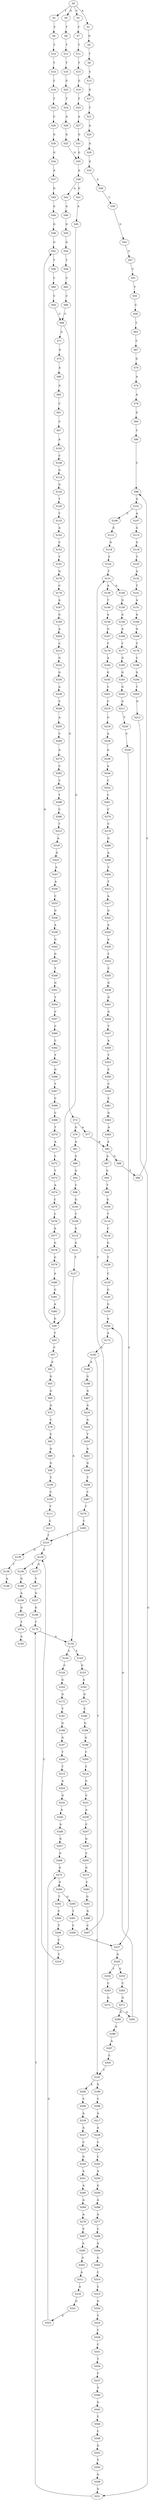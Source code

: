 strict digraph  {
	S0 -> S1 [ label = A ];
	S0 -> S2 [ label = T ];
	S0 -> S3 [ label = C ];
	S0 -> S4 [ label = G ];
	S1 -> S5 [ label = G ];
	S2 -> S6 [ label = C ];
	S3 -> S7 [ label = C ];
	S4 -> S8 [ label = T ];
	S5 -> S9 [ label = T ];
	S6 -> S10 [ label = T ];
	S7 -> S11 [ label = T ];
	S8 -> S12 [ label = T ];
	S9 -> S13 [ label = C ];
	S10 -> S14 [ label = T ];
	S11 -> S15 [ label = T ];
	S12 -> S16 [ label = T ];
	S13 -> S17 [ label = G ];
	S14 -> S18 [ label = C ];
	S15 -> S19 [ label = G ];
	S16 -> S20 [ label = G ];
	S17 -> S21 [ label = T ];
	S18 -> S22 [ label = T ];
	S19 -> S23 [ label = T ];
	S20 -> S24 [ label = T ];
	S21 -> S25 [ label = A ];
	S22 -> S26 [ label = C ];
	S23 -> S27 [ label = A ];
	S24 -> S28 [ label = A ];
	S25 -> S29 [ label = A ];
	S26 -> S30 [ label = G ];
	S27 -> S31 [ label = G ];
	S28 -> S32 [ label = G ];
	S29 -> S33 [ label = G ];
	S30 -> S34 [ label = G ];
	S31 -> S35 [ label = G ];
	S32 -> S35 [ label = G ];
	S33 -> S36 [ label = A ];
	S34 -> S37 [ label = A ];
	S35 -> S38 [ label = A ];
	S36 -> S39 [ label = C ];
	S37 -> S40 [ label = G ];
	S38 -> S41 [ label = G ];
	S38 -> S42 [ label = A ];
	S39 -> S43 [ label = G ];
	S40 -> S44 [ label = A ];
	S41 -> S45 [ label = A ];
	S42 -> S46 [ label = A ];
	S43 -> S47 [ label = G ];
	S44 -> S48 [ label = G ];
	S45 -> S49 [ label = G ];
	S46 -> S50 [ label = G ];
	S47 -> S51 [ label = C ];
	S48 -> S52 [ label = G ];
	S49 -> S53 [ label = T ];
	S49 -> S52 [ label = G ];
	S50 -> S54 [ label = G ];
	S51 -> S55 [ label = T ];
	S52 -> S56 [ label = T ];
	S53 -> S57 [ label = C ];
	S54 -> S58 [ label = T ];
	S55 -> S59 [ label = C ];
	S56 -> S60 [ label = C ];
	S57 -> S61 [ label = A ];
	S58 -> S62 [ label = C ];
	S59 -> S63 [ label = T ];
	S60 -> S64 [ label = C ];
	S61 -> S65 [ label = G ];
	S62 -> S66 [ label = C ];
	S63 -> S67 [ label = C ];
	S64 -> S68 [ label = C ];
	S65 -> S69 [ label = G ];
	S66 -> S68 [ label = C ];
	S67 -> S70 [ label = G ];
	S68 -> S71 [ label = A ];
	S68 -> S72 [ label = G ];
	S69 -> S73 [ label = A ];
	S70 -> S74 [ label = A ];
	S71 -> S75 [ label = G ];
	S72 -> S76 [ label = G ];
	S72 -> S77 [ label = A ];
	S73 -> S78 [ label = C ];
	S74 -> S79 [ label = A ];
	S75 -> S80 [ label = A ];
	S76 -> S81 [ label = A ];
	S77 -> S82 [ label = A ];
	S78 -> S83 [ label = C ];
	S79 -> S84 [ label = G ];
	S80 -> S85 [ label = G ];
	S81 -> S86 [ label = G ];
	S82 -> S87 [ label = A ];
	S82 -> S88 [ label = G ];
	S83 -> S89 [ label = A ];
	S84 -> S90 [ label = T ];
	S85 -> S91 [ label = C ];
	S86 -> S92 [ label = G ];
	S87 -> S93 [ label = G ];
	S88 -> S94 [ label = T ];
	S89 -> S95 [ label = G ];
	S90 -> S96 [ label = C ];
	S91 -> S97 [ label = C ];
	S92 -> S98 [ label = C ];
	S93 -> S99 [ label = T ];
	S94 -> S96 [ label = C ];
	S95 -> S100 [ label = T ];
	S96 -> S101 [ label = G ];
	S97 -> S102 [ label = A ];
	S98 -> S103 [ label = G ];
	S99 -> S104 [ label = G ];
	S100 -> S105 [ label = C ];
	S101 -> S106 [ label = C ];
	S101 -> S107 [ label = A ];
	S102 -> S108 [ label = C ];
	S103 -> S109 [ label = T ];
	S104 -> S110 [ label = T ];
	S105 -> S111 [ label = T ];
	S106 -> S112 [ label = G ];
	S107 -> S113 [ label = G ];
	S108 -> S114 [ label = G ];
	S109 -> S115 [ label = G ];
	S110 -> S116 [ label = C ];
	S111 -> S117 [ label = C ];
	S112 -> S118 [ label = G ];
	S113 -> S119 [ label = G ];
	S114 -> S120 [ label = G ];
	S115 -> S121 [ label = G ];
	S116 -> S122 [ label = G ];
	S117 -> S123 [ label = T ];
	S118 -> S124 [ label = C ];
	S119 -> S125 [ label = T ];
	S120 -> S126 [ label = T ];
	S121 -> S127 [ label = T ];
	S122 -> S128 [ label = T ];
	S123 -> S129 [ label = C ];
	S123 -> S130 [ label = G ];
	S124 -> S131 [ label = T ];
	S125 -> S132 [ label = A ];
	S126 -> S133 [ label = T ];
	S127 -> S134 [ label = A ];
	S128 -> S135 [ label = C ];
	S129 -> S136 [ label = T ];
	S129 -> S137 [ label = G ];
	S130 -> S138 [ label = T ];
	S131 -> S139 [ label = A ];
	S131 -> S140 [ label = G ];
	S132 -> S141 [ label = T ];
	S133 -> S142 [ label = A ];
	S134 -> S143 [ label = T ];
	S134 -> S144 [ label = C ];
	S135 -> S145 [ label = G ];
	S136 -> S146 [ label = G ];
	S137 -> S147 [ label = T ];
	S138 -> S148 [ label = A ];
	S139 -> S149 [ label = T ];
	S140 -> S150 [ label = G ];
	S141 -> S151 [ label = A ];
	S142 -> S152 [ label = C ];
	S143 -> S153 [ label = G ];
	S144 -> S154 [ label = C ];
	S145 -> S155 [ label = G ];
	S146 -> S156 [ label = A ];
	S147 -> S157 [ label = G ];
	S149 -> S158 [ label = A ];
	S150 -> S159 [ label = A ];
	S151 -> S160 [ label = A ];
	S152 -> S161 [ label = T ];
	S153 -> S162 [ label = A ];
	S154 -> S163 [ label = G ];
	S155 -> S164 [ label = A ];
	S156 -> S165 [ label = G ];
	S157 -> S166 [ label = G ];
	S158 -> S167 [ label = G ];
	S159 -> S168 [ label = A ];
	S160 -> S169 [ label = G ];
	S161 -> S170 [ label = G ];
	S162 -> S171 [ label = G ];
	S163 -> S172 [ label = G ];
	S164 -> S173 [ label = A ];
	S165 -> S174 [ label = T ];
	S166 -> S175 [ label = T ];
	S167 -> S176 [ label = T ];
	S168 -> S177 [ label = T ];
	S169 -> S178 [ label = T ];
	S170 -> S179 [ label = C ];
	S171 -> S180 [ label = C ];
	S172 -> S181 [ label = T ];
	S173 -> S182 [ label = C ];
	S174 -> S183 [ label = A ];
	S175 -> S134 [ label = A ];
	S176 -> S184 [ label = A ];
	S177 -> S185 [ label = G ];
	S178 -> S186 [ label = C ];
	S179 -> S187 [ label = A ];
	S180 -> S188 [ label = G ];
	S181 -> S189 [ label = G ];
	S182 -> S190 [ label = A ];
	S182 -> S191 [ label = T ];
	S184 -> S192 [ label = G ];
	S185 -> S193 [ label = G ];
	S186 -> S194 [ label = G ];
	S187 -> S195 [ label = G ];
	S188 -> S196 [ label = G ];
	S189 -> S197 [ label = G ];
	S190 -> S198 [ label = G ];
	S191 -> S199 [ label = G ];
	S191 -> S200 [ label = A ];
	S192 -> S201 [ label = C ];
	S193 -> S202 [ label = G ];
	S194 -> S203 [ label = T ];
	S195 -> S204 [ label = A ];
	S196 -> S205 [ label = T ];
	S197 -> S206 [ label = T ];
	S198 -> S207 [ label = G ];
	S199 -> S208 [ label = C ];
	S200 -> S209 [ label = C ];
	S201 -> S210 [ label = C ];
	S202 -> S211 [ label = G ];
	S203 -> S212 [ label = G ];
	S204 -> S213 [ label = C ];
	S205 -> S214 [ label = C ];
	S206 -> S215 [ label = T ];
	S207 -> S216 [ label = A ];
	S208 -> S217 [ label = A ];
	S209 -> S218 [ label = A ];
	S210 -> S219 [ label = G ];
	S211 -> S220 [ label = T ];
	S212 -> S221 [ label = G ];
	S213 -> S222 [ label = G ];
	S214 -> S223 [ label = G ];
	S215 -> S224 [ label = A ];
	S216 -> S225 [ label = A ];
	S217 -> S226 [ label = A ];
	S218 -> S227 [ label = A ];
	S219 -> S228 [ label = A ];
	S220 -> S229 [ label = C ];
	S221 -> S175 [ label = T ];
	S222 -> S230 [ label = G ];
	S223 -> S231 [ label = C ];
	S224 -> S232 [ label = G ];
	S225 -> S233 [ label = T ];
	S226 -> S234 [ label = C ];
	S227 -> S235 [ label = C ];
	S228 -> S236 [ label = A ];
	S229 -> S237 [ label = C ];
	S230 -> S238 [ label = A ];
	S231 -> S239 [ label = A ];
	S232 -> S240 [ label = A ];
	S233 -> S241 [ label = A ];
	S234 -> S242 [ label = C ];
	S235 -> S243 [ label = G ];
	S236 -> S244 [ label = A ];
	S237 -> S245 [ label = G ];
	S238 -> S246 [ label = C ];
	S239 -> S247 [ label = C ];
	S240 -> S248 [ label = A ];
	S241 -> S249 [ label = G ];
	S242 -> S250 [ label = A ];
	S243 -> S251 [ label = A ];
	S244 -> S252 [ label = C ];
	S245 -> S253 [ label = C ];
	S245 -> S254 [ label = T ];
	S246 -> S255 [ label = A ];
	S247 -> S256 [ label = G ];
	S248 -> S257 [ label = G ];
	S249 -> S258 [ label = T ];
	S250 -> S259 [ label = G ];
	S251 -> S260 [ label = A ];
	S252 -> S261 [ label = C ];
	S253 -> S262 [ label = C ];
	S254 -> S263 [ label = C ];
	S255 -> S264 [ label = C ];
	S256 -> S265 [ label = C ];
	S257 -> S266 [ label = G ];
	S258 -> S267 [ label = C ];
	S259 -> S268 [ label = A ];
	S260 -> S269 [ label = A ];
	S261 -> S270 [ label = C ];
	S262 -> S271 [ label = G ];
	S263 -> S272 [ label = G ];
	S264 -> S273 [ label = A ];
	S265 -> S274 [ label = G ];
	S266 -> S275 [ label = G ];
	S267 -> S276 [ label = T ];
	S268 -> S277 [ label = A ];
	S269 -> S278 [ label = A ];
	S270 -> S279 [ label = C ];
	S271 -> S280 [ label = G ];
	S272 -> S281 [ label = G ];
	S273 -> S282 [ label = C ];
	S274 -> S283 [ label = C ];
	S275 -> S284 [ label = G ];
	S276 -> S285 [ label = C ];
	S277 -> S286 [ label = C ];
	S278 -> S287 [ label = C ];
	S279 -> S288 [ label = G ];
	S280 -> S289 [ label = A ];
	S281 -> S164 [ label = A ];
	S282 -> S290 [ label = C ];
	S283 -> S291 [ label = G ];
	S284 -> S292 [ label = T ];
	S284 -> S293 [ label = G ];
	S285 -> S123 [ label = T ];
	S286 -> S294 [ label = A ];
	S287 -> S295 [ label = A ];
	S288 -> S296 [ label = A ];
	S289 -> S297 [ label = A ];
	S290 -> S298 [ label = T ];
	S291 -> S299 [ label = G ];
	S292 -> S300 [ label = C ];
	S293 -> S301 [ label = T ];
	S294 -> S302 [ label = G ];
	S295 -> S303 [ label = G ];
	S296 -> S304 [ label = C ];
	S297 -> S305 [ label = C ];
	S298 -> S306 [ label = C ];
	S299 -> S307 [ label = C ];
	S300 -> S308 [ label = T ];
	S301 -> S309 [ label = C ];
	S302 -> S310 [ label = C ];
	S303 -> S311 [ label = A ];
	S304 -> S312 [ label = T ];
	S305 -> S191 [ label = T ];
	S306 -> S313 [ label = T ];
	S307 -> S131 [ label = T ];
	S308 -> S314 [ label = C ];
	S309 -> S237 [ label = C ];
	S310 -> S315 [ label = C ];
	S311 -> S316 [ label = A ];
	S312 -> S317 [ label = A ];
	S313 -> S318 [ label = A ];
	S314 -> S319 [ label = T ];
	S315 -> S320 [ label = G ];
	S316 -> S321 [ label = G ];
	S317 -> S322 [ label = G ];
	S318 -> S323 [ label = G ];
	S319 -> S129 [ label = C ];
	S320 -> S324 [ label = T ];
	S321 -> S325 [ label = G ];
	S322 -> S326 [ label = A ];
	S323 -> S327 [ label = A ];
	S324 -> S328 [ label = C ];
	S325 -> S275 [ label = G ];
	S326 -> S329 [ label = A ];
	S327 -> S330 [ label = A ];
	S328 -> S331 [ label = C ];
	S329 -> S332 [ label = T ];
	S330 -> S333 [ label = C ];
	S331 -> S334 [ label = T ];
	S332 -> S335 [ label = C ];
	S333 -> S336 [ label = G ];
	S334 -> S337 [ label = C ];
	S335 -> S338 [ label = G ];
	S336 -> S339 [ label = A ];
	S337 -> S340 [ label = T ];
	S338 -> S341 [ label = G ];
	S339 -> S342 [ label = G ];
	S340 -> S343 [ label = G ];
	S341 -> S344 [ label = G ];
	S342 -> S345 [ label = G ];
	S343 -> S346 [ label = T ];
	S344 -> S347 [ label = T ];
	S345 -> S348 [ label = T ];
	S346 -> S349 [ label = C ];
	S347 -> S350 [ label = A ];
	S348 -> S351 [ label = G ];
	S349 -> S352 [ label = G ];
	S350 -> S353 [ label = T ];
	S351 -> S354 [ label = T ];
	S352 -> S355 [ label = T ];
	S353 -> S356 [ label = C ];
	S354 -> S357 [ label = C ];
	S355 -> S358 [ label = G ];
	S356 -> S359 [ label = C ];
	S357 -> S360 [ label = C ];
	S358 -> S221 [ label = G ];
	S359 -> S361 [ label = C ];
	S360 -> S362 [ label = C ];
	S361 -> S363 [ label = G ];
	S362 -> S364 [ label = T ];
	S363 -> S365 [ label = A ];
	S364 -> S366 [ label = G ];
	S365 -> S82 [ label = A ];
	S366 -> S367 [ label = T ];
	S367 -> S368 [ label = C ];
	S368 -> S369 [ label = C ];
	S369 -> S370 [ label = T ];
	S370 -> S371 [ label = A ];
	S371 -> S372 [ label = C ];
	S372 -> S373 [ label = T ];
	S373 -> S374 [ label = A ];
	S374 -> S375 [ label = C ];
	S375 -> S376 [ label = C ];
	S376 -> S377 [ label = A ];
	S377 -> S378 [ label = G ];
	S378 -> S379 [ label = G ];
	S379 -> S380 [ label = A ];
	S380 -> S381 [ label = G ];
	S381 -> S382 [ label = A ];
	S382 -> S49 [ label = G ];
}
